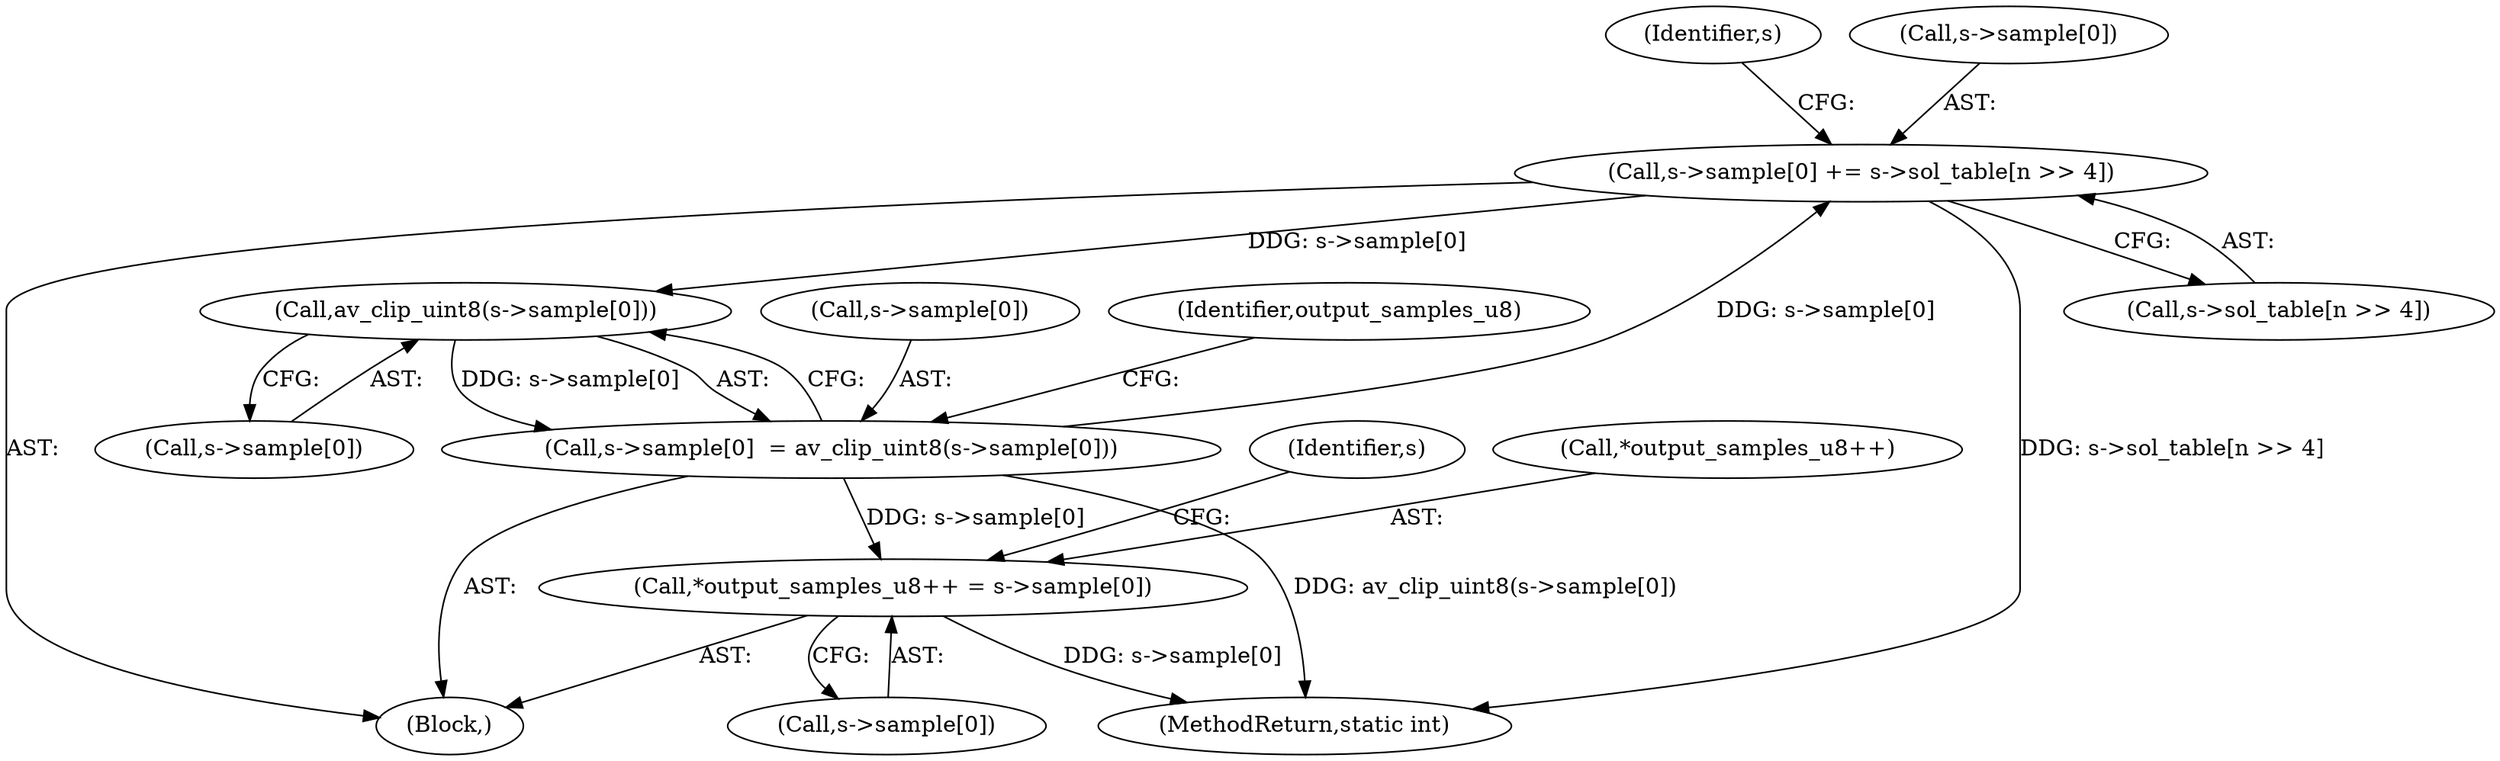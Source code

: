 digraph "0_libav_ce7aee9b733134649a6ce2fa743e51733f33e67e@pointer" {
"1000543" [label="(Call,s->sample[0] += s->sol_table[n >> 4])"];
"1000556" [label="(Call,s->sample[0]  = av_clip_uint8(s->sample[0]))"];
"1000562" [label="(Call,av_clip_uint8(s->sample[0]))"];
"1000543" [label="(Call,s->sample[0] += s->sol_table[n >> 4])"];
"1000568" [label="(Call,*output_samples_u8++ = s->sample[0])"];
"1000536" [label="(Block,)"];
"1000559" [label="(Identifier,s)"];
"1000556" [label="(Call,s->sample[0]  = av_clip_uint8(s->sample[0]))"];
"1000557" [label="(Call,s->sample[0])"];
"1000543" [label="(Call,s->sample[0] += s->sol_table[n >> 4])"];
"1000571" [label="(Identifier,output_samples_u8)"];
"1000568" [label="(Call,*output_samples_u8++ = s->sample[0])"];
"1000562" [label="(Call,av_clip_uint8(s->sample[0]))"];
"1000569" [label="(Call,*output_samples_u8++)"];
"1000580" [label="(Identifier,s)"];
"1000563" [label="(Call,s->sample[0])"];
"1000572" [label="(Call,s->sample[0])"];
"1000549" [label="(Call,s->sol_table[n >> 4])"];
"1000690" [label="(MethodReturn,static int)"];
"1000544" [label="(Call,s->sample[0])"];
"1000543" -> "1000536"  [label="AST: "];
"1000543" -> "1000549"  [label="CFG: "];
"1000544" -> "1000543"  [label="AST: "];
"1000549" -> "1000543"  [label="AST: "];
"1000559" -> "1000543"  [label="CFG: "];
"1000543" -> "1000690"  [label="DDG: s->sol_table[n >> 4]"];
"1000556" -> "1000543"  [label="DDG: s->sample[0]"];
"1000543" -> "1000562"  [label="DDG: s->sample[0]"];
"1000556" -> "1000536"  [label="AST: "];
"1000556" -> "1000562"  [label="CFG: "];
"1000557" -> "1000556"  [label="AST: "];
"1000562" -> "1000556"  [label="AST: "];
"1000571" -> "1000556"  [label="CFG: "];
"1000556" -> "1000690"  [label="DDG: av_clip_uint8(s->sample[0])"];
"1000562" -> "1000556"  [label="DDG: s->sample[0]"];
"1000556" -> "1000568"  [label="DDG: s->sample[0]"];
"1000562" -> "1000563"  [label="CFG: "];
"1000563" -> "1000562"  [label="AST: "];
"1000568" -> "1000536"  [label="AST: "];
"1000568" -> "1000572"  [label="CFG: "];
"1000569" -> "1000568"  [label="AST: "];
"1000572" -> "1000568"  [label="AST: "];
"1000580" -> "1000568"  [label="CFG: "];
"1000568" -> "1000690"  [label="DDG: s->sample[0]"];
}
